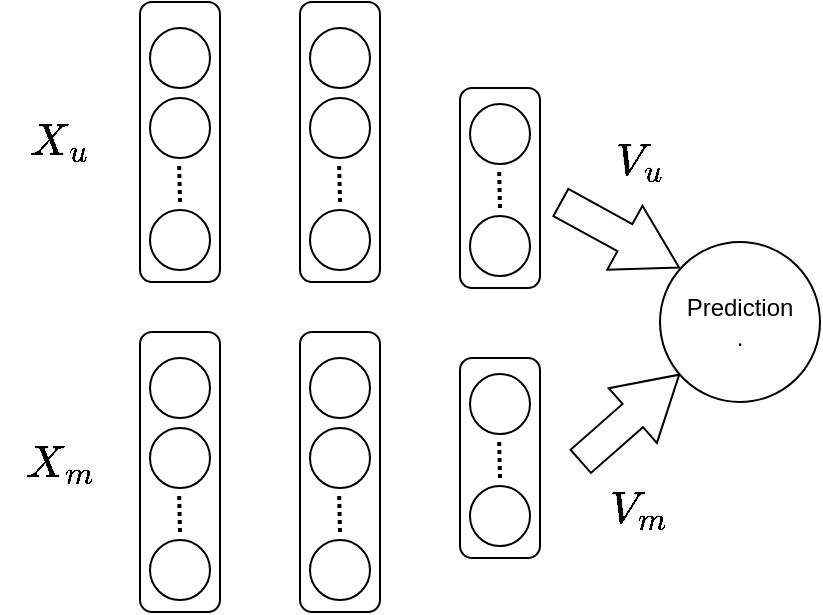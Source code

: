 <mxfile version="20.8.16" type="device"><diagram name="Page-1" id="Fwkji01JPhvfhLQpskdl"><mxGraphModel dx="1129" dy="798" grid="1" gridSize="10" guides="1" tooltips="1" connect="1" arrows="1" fold="1" page="1" pageScale="1" pageWidth="827" pageHeight="1169" math="1" shadow="0"><root><mxCell id="0"/><mxCell id="1" parent="0"/><mxCell id="wr0dO_QThJd9ObFBNnep-38" value="" style="group" vertex="1" connectable="0" parent="1"><mxGeometry x="280" y="420" width="410" height="305" as="geometry"/></mxCell><mxCell id="wr0dO_QThJd9ObFBNnep-1" value="" style="rounded=1;whiteSpace=wrap;html=1;" vertex="1" parent="wr0dO_QThJd9ObFBNnep-38"><mxGeometry x="70" width="40" height="140" as="geometry"/></mxCell><mxCell id="wr0dO_QThJd9ObFBNnep-2" value="" style="ellipse;whiteSpace=wrap;html=1;" vertex="1" parent="wr0dO_QThJd9ObFBNnep-38"><mxGeometry x="75" y="13" width="30" height="30" as="geometry"/></mxCell><mxCell id="wr0dO_QThJd9ObFBNnep-3" value="" style="ellipse;whiteSpace=wrap;html=1;" vertex="1" parent="wr0dO_QThJd9ObFBNnep-38"><mxGeometry x="75" y="48" width="30" height="30" as="geometry"/></mxCell><mxCell id="wr0dO_QThJd9ObFBNnep-4" value="" style="endArrow=none;dashed=1;html=1;dashPattern=1 1;strokeWidth=2;rounded=0;" edge="1" parent="wr0dO_QThJd9ObFBNnep-38"><mxGeometry width="50" height="50" relative="1" as="geometry"><mxPoint x="90" y="100" as="sourcePoint"/><mxPoint x="89.55" y="80" as="targetPoint"/></mxGeometry></mxCell><mxCell id="wr0dO_QThJd9ObFBNnep-5" value="" style="ellipse;whiteSpace=wrap;html=1;" vertex="1" parent="wr0dO_QThJd9ObFBNnep-38"><mxGeometry x="75" y="104" width="30" height="30" as="geometry"/></mxCell><mxCell id="wr0dO_QThJd9ObFBNnep-6" value="" style="rounded=1;whiteSpace=wrap;html=1;" vertex="1" parent="wr0dO_QThJd9ObFBNnep-38"><mxGeometry x="150" width="40" height="140" as="geometry"/></mxCell><mxCell id="wr0dO_QThJd9ObFBNnep-7" value="" style="ellipse;whiteSpace=wrap;html=1;" vertex="1" parent="wr0dO_QThJd9ObFBNnep-38"><mxGeometry x="155" y="13" width="30" height="30" as="geometry"/></mxCell><mxCell id="wr0dO_QThJd9ObFBNnep-8" value="" style="ellipse;whiteSpace=wrap;html=1;" vertex="1" parent="wr0dO_QThJd9ObFBNnep-38"><mxGeometry x="155" y="48" width="30" height="30" as="geometry"/></mxCell><mxCell id="wr0dO_QThJd9ObFBNnep-9" value="" style="endArrow=none;dashed=1;html=1;dashPattern=1 1;strokeWidth=2;rounded=0;" edge="1" parent="wr0dO_QThJd9ObFBNnep-38"><mxGeometry width="50" height="50" relative="1" as="geometry"><mxPoint x="170" y="100" as="sourcePoint"/><mxPoint x="169.55" y="80" as="targetPoint"/></mxGeometry></mxCell><mxCell id="wr0dO_QThJd9ObFBNnep-10" value="" style="ellipse;whiteSpace=wrap;html=1;" vertex="1" parent="wr0dO_QThJd9ObFBNnep-38"><mxGeometry x="155" y="104" width="30" height="30" as="geometry"/></mxCell><mxCell id="wr0dO_QThJd9ObFBNnep-11" value="" style="rounded=1;whiteSpace=wrap;html=1;" vertex="1" parent="wr0dO_QThJd9ObFBNnep-38"><mxGeometry x="230" y="43" width="40" height="100" as="geometry"/></mxCell><mxCell id="wr0dO_QThJd9ObFBNnep-13" value="" style="ellipse;whiteSpace=wrap;html=1;" vertex="1" parent="wr0dO_QThJd9ObFBNnep-38"><mxGeometry x="235" y="51" width="30" height="30" as="geometry"/></mxCell><mxCell id="wr0dO_QThJd9ObFBNnep-14" value="" style="endArrow=none;dashed=1;html=1;dashPattern=1 1;strokeWidth=2;rounded=0;" edge="1" parent="wr0dO_QThJd9ObFBNnep-38"><mxGeometry width="50" height="50" relative="1" as="geometry"><mxPoint x="250" y="103" as="sourcePoint"/><mxPoint x="249.55" y="83" as="targetPoint"/></mxGeometry></mxCell><mxCell id="wr0dO_QThJd9ObFBNnep-15" value="" style="ellipse;whiteSpace=wrap;html=1;" vertex="1" parent="wr0dO_QThJd9ObFBNnep-38"><mxGeometry x="235" y="107" width="30" height="30" as="geometry"/></mxCell><mxCell id="wr0dO_QThJd9ObFBNnep-16" value="" style="rounded=1;whiteSpace=wrap;html=1;" vertex="1" parent="wr0dO_QThJd9ObFBNnep-38"><mxGeometry x="70" y="165" width="40" height="140" as="geometry"/></mxCell><mxCell id="wr0dO_QThJd9ObFBNnep-17" value="" style="ellipse;whiteSpace=wrap;html=1;" vertex="1" parent="wr0dO_QThJd9ObFBNnep-38"><mxGeometry x="75" y="178" width="30" height="30" as="geometry"/></mxCell><mxCell id="wr0dO_QThJd9ObFBNnep-18" value="" style="ellipse;whiteSpace=wrap;html=1;" vertex="1" parent="wr0dO_QThJd9ObFBNnep-38"><mxGeometry x="75" y="213" width="30" height="30" as="geometry"/></mxCell><mxCell id="wr0dO_QThJd9ObFBNnep-19" value="" style="endArrow=none;dashed=1;html=1;dashPattern=1 1;strokeWidth=2;rounded=0;" edge="1" parent="wr0dO_QThJd9ObFBNnep-38"><mxGeometry width="50" height="50" relative="1" as="geometry"><mxPoint x="90" y="265" as="sourcePoint"/><mxPoint x="89.55" y="245" as="targetPoint"/></mxGeometry></mxCell><mxCell id="wr0dO_QThJd9ObFBNnep-20" value="" style="ellipse;whiteSpace=wrap;html=1;" vertex="1" parent="wr0dO_QThJd9ObFBNnep-38"><mxGeometry x="75" y="269" width="30" height="30" as="geometry"/></mxCell><mxCell id="wr0dO_QThJd9ObFBNnep-21" value="" style="rounded=1;whiteSpace=wrap;html=1;" vertex="1" parent="wr0dO_QThJd9ObFBNnep-38"><mxGeometry x="150" y="165" width="40" height="140" as="geometry"/></mxCell><mxCell id="wr0dO_QThJd9ObFBNnep-22" value="" style="ellipse;whiteSpace=wrap;html=1;" vertex="1" parent="wr0dO_QThJd9ObFBNnep-38"><mxGeometry x="155" y="178" width="30" height="30" as="geometry"/></mxCell><mxCell id="wr0dO_QThJd9ObFBNnep-23" value="" style="ellipse;whiteSpace=wrap;html=1;" vertex="1" parent="wr0dO_QThJd9ObFBNnep-38"><mxGeometry x="155" y="213" width="30" height="30" as="geometry"/></mxCell><mxCell id="wr0dO_QThJd9ObFBNnep-24" value="" style="endArrow=none;dashed=1;html=1;dashPattern=1 1;strokeWidth=2;rounded=0;" edge="1" parent="wr0dO_QThJd9ObFBNnep-38"><mxGeometry width="50" height="50" relative="1" as="geometry"><mxPoint x="170" y="265" as="sourcePoint"/><mxPoint x="169.55" y="245" as="targetPoint"/></mxGeometry></mxCell><mxCell id="wr0dO_QThJd9ObFBNnep-25" value="" style="ellipse;whiteSpace=wrap;html=1;" vertex="1" parent="wr0dO_QThJd9ObFBNnep-38"><mxGeometry x="155" y="269" width="30" height="30" as="geometry"/></mxCell><mxCell id="wr0dO_QThJd9ObFBNnep-26" value="" style="rounded=1;whiteSpace=wrap;html=1;" vertex="1" parent="wr0dO_QThJd9ObFBNnep-38"><mxGeometry x="230" y="178" width="40" height="100" as="geometry"/></mxCell><mxCell id="wr0dO_QThJd9ObFBNnep-27" value="" style="ellipse;whiteSpace=wrap;html=1;" vertex="1" parent="wr0dO_QThJd9ObFBNnep-38"><mxGeometry x="235" y="186" width="30" height="30" as="geometry"/></mxCell><mxCell id="wr0dO_QThJd9ObFBNnep-28" value="" style="endArrow=none;dashed=1;html=1;dashPattern=1 1;strokeWidth=2;rounded=0;" edge="1" parent="wr0dO_QThJd9ObFBNnep-38"><mxGeometry width="50" height="50" relative="1" as="geometry"><mxPoint x="250" y="238" as="sourcePoint"/><mxPoint x="249.55" y="218" as="targetPoint"/></mxGeometry></mxCell><mxCell id="wr0dO_QThJd9ObFBNnep-29" value="" style="ellipse;whiteSpace=wrap;html=1;" vertex="1" parent="wr0dO_QThJd9ObFBNnep-38"><mxGeometry x="235" y="242" width="30" height="30" as="geometry"/></mxCell><mxCell id="wr0dO_QThJd9ObFBNnep-30" value="" style="shape=flexArrow;endArrow=classic;html=1;rounded=0;width=15.455;endSize=9.982;" edge="1" parent="wr0dO_QThJd9ObFBNnep-38"><mxGeometry width="50" height="50" relative="1" as="geometry"><mxPoint x="280" y="100" as="sourcePoint"/><mxPoint x="340" y="133" as="targetPoint"/></mxGeometry></mxCell><mxCell id="wr0dO_QThJd9ObFBNnep-31" value="" style="shape=flexArrow;endArrow=classic;html=1;rounded=0;width=15.455;endSize=9.982;" edge="1" parent="wr0dO_QThJd9ObFBNnep-38"><mxGeometry width="50" height="50" relative="1" as="geometry"><mxPoint x="290" y="230" as="sourcePoint"/><mxPoint x="340" y="186" as="targetPoint"/></mxGeometry></mxCell><mxCell id="wr0dO_QThJd9ObFBNnep-33" value="Prediction&lt;br&gt;." style="ellipse;whiteSpace=wrap;html=1;aspect=fixed;" vertex="1" parent="wr0dO_QThJd9ObFBNnep-38"><mxGeometry x="330" y="120" width="80" height="80" as="geometry"/></mxCell><mxCell id="wr0dO_QThJd9ObFBNnep-34" value="$$ X_u $$" style="text;html=1;strokeColor=none;fillColor=none;align=center;verticalAlign=middle;whiteSpace=wrap;rounded=0;strokeWidth=5;fontSize=19;" vertex="1" parent="wr0dO_QThJd9ObFBNnep-38"><mxGeometry y="55" width="60" height="30" as="geometry"/></mxCell><mxCell id="wr0dO_QThJd9ObFBNnep-35" value="$$ X_m $$" style="text;html=1;strokeColor=none;fillColor=none;align=center;verticalAlign=middle;whiteSpace=wrap;rounded=0;strokeWidth=5;fontSize=19;" vertex="1" parent="wr0dO_QThJd9ObFBNnep-38"><mxGeometry y="216" width="60" height="30" as="geometry"/></mxCell><mxCell id="wr0dO_QThJd9ObFBNnep-36" value="$$ V_u $$" style="text;html=1;strokeColor=none;fillColor=none;align=center;verticalAlign=middle;whiteSpace=wrap;rounded=0;strokeWidth=5;fontSize=19;" vertex="1" parent="wr0dO_QThJd9ObFBNnep-38"><mxGeometry x="290" y="65" width="60" height="30" as="geometry"/></mxCell><mxCell id="wr0dO_QThJd9ObFBNnep-37" value="$$ V_m $$" style="text;html=1;strokeColor=none;fillColor=none;align=center;verticalAlign=middle;whiteSpace=wrap;rounded=0;strokeWidth=5;fontSize=19;" vertex="1" parent="wr0dO_QThJd9ObFBNnep-38"><mxGeometry x="290" y="239" width="60" height="30" as="geometry"/></mxCell></root></mxGraphModel></diagram></mxfile>
